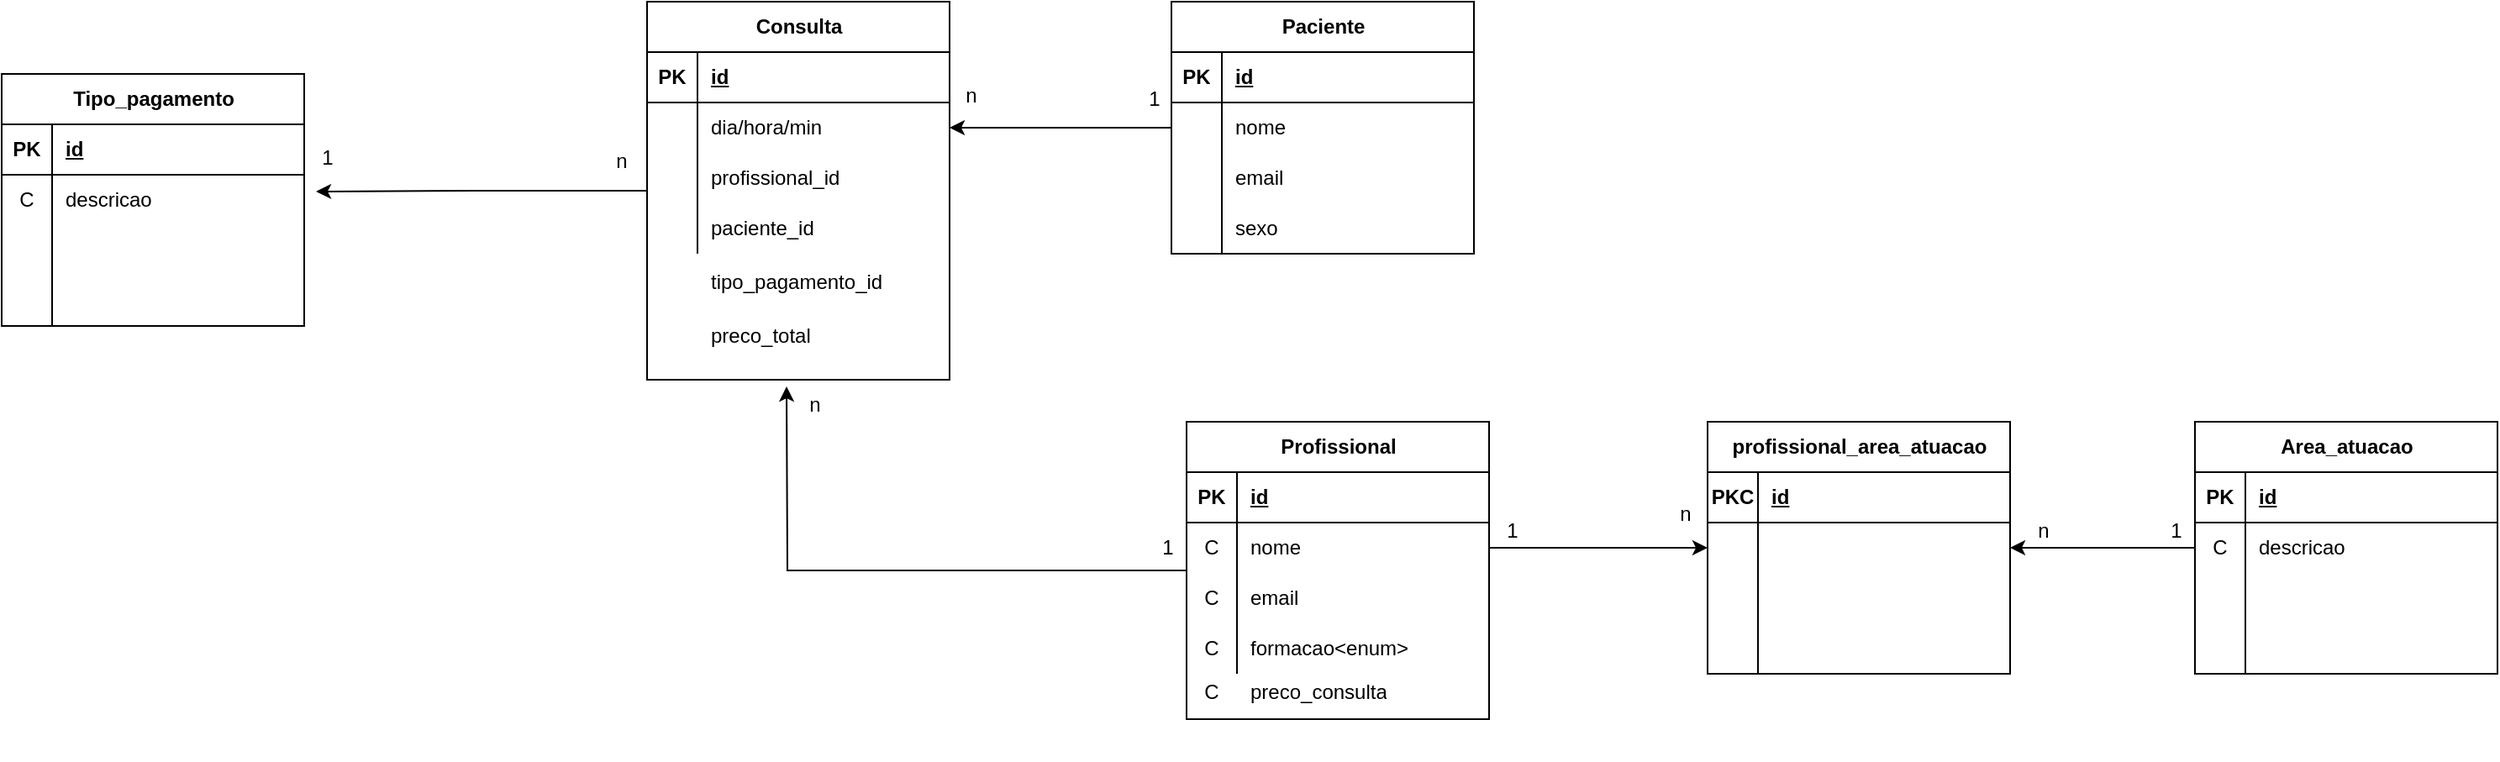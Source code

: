 <mxfile version="21.2.9" type="device">
  <diagram name="Página-1" id="drOaD4TL0xJZO4jmTxrG">
    <mxGraphModel dx="1334" dy="871" grid="0" gridSize="10" guides="1" tooltips="1" connect="1" arrows="1" fold="1" page="0" pageScale="1" pageWidth="827" pageHeight="1169" math="0" shadow="0">
      <root>
        <mxCell id="0" />
        <mxCell id="1" parent="0" />
        <mxCell id="U4KpXHUzWXQgzcAB9Ifz-137" style="edgeStyle=orthogonalEdgeStyle;rounded=0;orthogonalLoop=1;jettySize=auto;html=1;entryX=1;entryY=0.5;entryDx=0;entryDy=0;" parent="1" source="U4KpXHUzWXQgzcAB9Ifz-1" target="U4KpXHUzWXQgzcAB9Ifz-44" edge="1">
          <mxGeometry relative="1" as="geometry" />
        </mxCell>
        <mxCell id="U4KpXHUzWXQgzcAB9Ifz-1" value="Paciente" style="shape=table;startSize=30;container=1;collapsible=1;childLayout=tableLayout;fixedRows=1;rowLines=0;fontStyle=1;align=center;resizeLast=1;html=1;" parent="1" vertex="1">
          <mxGeometry x="461" y="90" width="180" height="150" as="geometry" />
        </mxCell>
        <mxCell id="U4KpXHUzWXQgzcAB9Ifz-2" value="" style="shape=tableRow;horizontal=0;startSize=0;swimlaneHead=0;swimlaneBody=0;fillColor=none;collapsible=0;dropTarget=0;points=[[0,0.5],[1,0.5]];portConstraint=eastwest;top=0;left=0;right=0;bottom=1;" parent="U4KpXHUzWXQgzcAB9Ifz-1" vertex="1">
          <mxGeometry y="30" width="180" height="30" as="geometry" />
        </mxCell>
        <mxCell id="U4KpXHUzWXQgzcAB9Ifz-3" value="PK" style="shape=partialRectangle;connectable=0;fillColor=none;top=0;left=0;bottom=0;right=0;fontStyle=1;overflow=hidden;whiteSpace=wrap;html=1;" parent="U4KpXHUzWXQgzcAB9Ifz-2" vertex="1">
          <mxGeometry width="30" height="30" as="geometry">
            <mxRectangle width="30" height="30" as="alternateBounds" />
          </mxGeometry>
        </mxCell>
        <mxCell id="U4KpXHUzWXQgzcAB9Ifz-4" value="id" style="shape=partialRectangle;connectable=0;fillColor=none;top=0;left=0;bottom=0;right=0;align=left;spacingLeft=6;fontStyle=5;overflow=hidden;whiteSpace=wrap;html=1;" parent="U4KpXHUzWXQgzcAB9Ifz-2" vertex="1">
          <mxGeometry x="30" width="150" height="30" as="geometry">
            <mxRectangle width="150" height="30" as="alternateBounds" />
          </mxGeometry>
        </mxCell>
        <mxCell id="U4KpXHUzWXQgzcAB9Ifz-5" value="" style="shape=tableRow;horizontal=0;startSize=0;swimlaneHead=0;swimlaneBody=0;fillColor=none;collapsible=0;dropTarget=0;points=[[0,0.5],[1,0.5]];portConstraint=eastwest;top=0;left=0;right=0;bottom=0;" parent="U4KpXHUzWXQgzcAB9Ifz-1" vertex="1">
          <mxGeometry y="60" width="180" height="30" as="geometry" />
        </mxCell>
        <mxCell id="U4KpXHUzWXQgzcAB9Ifz-6" value="" style="shape=partialRectangle;connectable=0;fillColor=none;top=0;left=0;bottom=0;right=0;editable=1;overflow=hidden;whiteSpace=wrap;html=1;" parent="U4KpXHUzWXQgzcAB9Ifz-5" vertex="1">
          <mxGeometry width="30" height="30" as="geometry">
            <mxRectangle width="30" height="30" as="alternateBounds" />
          </mxGeometry>
        </mxCell>
        <mxCell id="U4KpXHUzWXQgzcAB9Ifz-7" value="nome" style="shape=partialRectangle;connectable=0;fillColor=none;top=0;left=0;bottom=0;right=0;align=left;spacingLeft=6;overflow=hidden;whiteSpace=wrap;html=1;" parent="U4KpXHUzWXQgzcAB9Ifz-5" vertex="1">
          <mxGeometry x="30" width="150" height="30" as="geometry">
            <mxRectangle width="150" height="30" as="alternateBounds" />
          </mxGeometry>
        </mxCell>
        <mxCell id="U4KpXHUzWXQgzcAB9Ifz-8" value="" style="shape=tableRow;horizontal=0;startSize=0;swimlaneHead=0;swimlaneBody=0;fillColor=none;collapsible=0;dropTarget=0;points=[[0,0.5],[1,0.5]];portConstraint=eastwest;top=0;left=0;right=0;bottom=0;" parent="U4KpXHUzWXQgzcAB9Ifz-1" vertex="1">
          <mxGeometry y="90" width="180" height="30" as="geometry" />
        </mxCell>
        <mxCell id="U4KpXHUzWXQgzcAB9Ifz-9" value="" style="shape=partialRectangle;connectable=0;fillColor=none;top=0;left=0;bottom=0;right=0;editable=1;overflow=hidden;whiteSpace=wrap;html=1;" parent="U4KpXHUzWXQgzcAB9Ifz-8" vertex="1">
          <mxGeometry width="30" height="30" as="geometry">
            <mxRectangle width="30" height="30" as="alternateBounds" />
          </mxGeometry>
        </mxCell>
        <mxCell id="U4KpXHUzWXQgzcAB9Ifz-10" value="email" style="shape=partialRectangle;connectable=0;fillColor=none;top=0;left=0;bottom=0;right=0;align=left;spacingLeft=6;overflow=hidden;whiteSpace=wrap;html=1;" parent="U4KpXHUzWXQgzcAB9Ifz-8" vertex="1">
          <mxGeometry x="30" width="150" height="30" as="geometry">
            <mxRectangle width="150" height="30" as="alternateBounds" />
          </mxGeometry>
        </mxCell>
        <mxCell id="U4KpXHUzWXQgzcAB9Ifz-11" value="" style="shape=tableRow;horizontal=0;startSize=0;swimlaneHead=0;swimlaneBody=0;fillColor=none;collapsible=0;dropTarget=0;points=[[0,0.5],[1,0.5]];portConstraint=eastwest;top=0;left=0;right=0;bottom=0;" parent="U4KpXHUzWXQgzcAB9Ifz-1" vertex="1">
          <mxGeometry y="120" width="180" height="30" as="geometry" />
        </mxCell>
        <mxCell id="U4KpXHUzWXQgzcAB9Ifz-12" value="" style="shape=partialRectangle;connectable=0;fillColor=none;top=0;left=0;bottom=0;right=0;editable=1;overflow=hidden;whiteSpace=wrap;html=1;" parent="U4KpXHUzWXQgzcAB9Ifz-11" vertex="1">
          <mxGeometry width="30" height="30" as="geometry">
            <mxRectangle width="30" height="30" as="alternateBounds" />
          </mxGeometry>
        </mxCell>
        <mxCell id="U4KpXHUzWXQgzcAB9Ifz-13" value="sexo" style="shape=partialRectangle;connectable=0;fillColor=none;top=0;left=0;bottom=0;right=0;align=left;spacingLeft=6;overflow=hidden;whiteSpace=wrap;html=1;" parent="U4KpXHUzWXQgzcAB9Ifz-11" vertex="1">
          <mxGeometry x="30" width="150" height="30" as="geometry">
            <mxRectangle width="150" height="30" as="alternateBounds" />
          </mxGeometry>
        </mxCell>
        <mxCell id="U4KpXHUzWXQgzcAB9Ifz-131" style="edgeStyle=orthogonalEdgeStyle;rounded=0;orthogonalLoop=1;jettySize=auto;html=1;" parent="1" source="U4KpXHUzWXQgzcAB9Ifz-14" edge="1">
          <mxGeometry relative="1" as="geometry">
            <mxPoint x="232" y="319" as="targetPoint" />
          </mxGeometry>
        </mxCell>
        <mxCell id="U4KpXHUzWXQgzcAB9Ifz-14" value="Profissional" style="shape=table;startSize=30;container=1;collapsible=1;childLayout=tableLayout;fixedRows=1;rowLines=0;fontStyle=1;align=center;resizeLast=1;html=1;" parent="1" vertex="1">
          <mxGeometry x="470" y="340" width="180" height="177" as="geometry" />
        </mxCell>
        <mxCell id="U4KpXHUzWXQgzcAB9Ifz-15" value="" style="shape=tableRow;horizontal=0;startSize=0;swimlaneHead=0;swimlaneBody=0;fillColor=none;collapsible=0;dropTarget=0;points=[[0,0.5],[1,0.5]];portConstraint=eastwest;top=0;left=0;right=0;bottom=1;" parent="U4KpXHUzWXQgzcAB9Ifz-14" vertex="1">
          <mxGeometry y="30" width="180" height="30" as="geometry" />
        </mxCell>
        <mxCell id="U4KpXHUzWXQgzcAB9Ifz-16" value="PK" style="shape=partialRectangle;connectable=0;fillColor=none;top=0;left=0;bottom=0;right=0;fontStyle=1;overflow=hidden;whiteSpace=wrap;html=1;" parent="U4KpXHUzWXQgzcAB9Ifz-15" vertex="1">
          <mxGeometry width="30" height="30" as="geometry">
            <mxRectangle width="30" height="30" as="alternateBounds" />
          </mxGeometry>
        </mxCell>
        <mxCell id="U4KpXHUzWXQgzcAB9Ifz-17" value="id" style="shape=partialRectangle;connectable=0;fillColor=none;top=0;left=0;bottom=0;right=0;align=left;spacingLeft=6;fontStyle=5;overflow=hidden;whiteSpace=wrap;html=1;" parent="U4KpXHUzWXQgzcAB9Ifz-15" vertex="1">
          <mxGeometry x="30" width="150" height="30" as="geometry">
            <mxRectangle width="150" height="30" as="alternateBounds" />
          </mxGeometry>
        </mxCell>
        <mxCell id="U4KpXHUzWXQgzcAB9Ifz-18" value="" style="shape=tableRow;horizontal=0;startSize=0;swimlaneHead=0;swimlaneBody=0;fillColor=none;collapsible=0;dropTarget=0;points=[[0,0.5],[1,0.5]];portConstraint=eastwest;top=0;left=0;right=0;bottom=0;" parent="U4KpXHUzWXQgzcAB9Ifz-14" vertex="1">
          <mxGeometry y="60" width="180" height="30" as="geometry" />
        </mxCell>
        <mxCell id="U4KpXHUzWXQgzcAB9Ifz-19" value="C" style="shape=partialRectangle;connectable=0;fillColor=none;top=0;left=0;bottom=0;right=0;editable=1;overflow=hidden;whiteSpace=wrap;html=1;" parent="U4KpXHUzWXQgzcAB9Ifz-18" vertex="1">
          <mxGeometry width="30" height="30" as="geometry">
            <mxRectangle width="30" height="30" as="alternateBounds" />
          </mxGeometry>
        </mxCell>
        <mxCell id="U4KpXHUzWXQgzcAB9Ifz-20" value="nome" style="shape=partialRectangle;connectable=0;fillColor=none;top=0;left=0;bottom=0;right=0;align=left;spacingLeft=6;overflow=hidden;whiteSpace=wrap;html=1;" parent="U4KpXHUzWXQgzcAB9Ifz-18" vertex="1">
          <mxGeometry x="30" width="150" height="30" as="geometry">
            <mxRectangle width="150" height="30" as="alternateBounds" />
          </mxGeometry>
        </mxCell>
        <mxCell id="U4KpXHUzWXQgzcAB9Ifz-21" value="" style="shape=tableRow;horizontal=0;startSize=0;swimlaneHead=0;swimlaneBody=0;fillColor=none;collapsible=0;dropTarget=0;points=[[0,0.5],[1,0.5]];portConstraint=eastwest;top=0;left=0;right=0;bottom=0;" parent="U4KpXHUzWXQgzcAB9Ifz-14" vertex="1">
          <mxGeometry y="90" width="180" height="30" as="geometry" />
        </mxCell>
        <mxCell id="U4KpXHUzWXQgzcAB9Ifz-22" value="C" style="shape=partialRectangle;connectable=0;fillColor=none;top=0;left=0;bottom=0;right=0;editable=1;overflow=hidden;whiteSpace=wrap;html=1;" parent="U4KpXHUzWXQgzcAB9Ifz-21" vertex="1">
          <mxGeometry width="30" height="30" as="geometry">
            <mxRectangle width="30" height="30" as="alternateBounds" />
          </mxGeometry>
        </mxCell>
        <mxCell id="U4KpXHUzWXQgzcAB9Ifz-23" value="email" style="shape=partialRectangle;connectable=0;fillColor=none;top=0;left=0;bottom=0;right=0;align=left;spacingLeft=6;overflow=hidden;whiteSpace=wrap;html=1;" parent="U4KpXHUzWXQgzcAB9Ifz-21" vertex="1">
          <mxGeometry x="30" width="150" height="30" as="geometry">
            <mxRectangle width="150" height="30" as="alternateBounds" />
          </mxGeometry>
        </mxCell>
        <mxCell id="U4KpXHUzWXQgzcAB9Ifz-24" value="" style="shape=tableRow;horizontal=0;startSize=0;swimlaneHead=0;swimlaneBody=0;fillColor=none;collapsible=0;dropTarget=0;points=[[0,0.5],[1,0.5]];portConstraint=eastwest;top=0;left=0;right=0;bottom=0;" parent="U4KpXHUzWXQgzcAB9Ifz-14" vertex="1">
          <mxGeometry y="120" width="180" height="30" as="geometry" />
        </mxCell>
        <mxCell id="U4KpXHUzWXQgzcAB9Ifz-25" value="C" style="shape=partialRectangle;connectable=0;fillColor=none;top=0;left=0;bottom=0;right=0;editable=1;overflow=hidden;whiteSpace=wrap;html=1;" parent="U4KpXHUzWXQgzcAB9Ifz-24" vertex="1">
          <mxGeometry width="30" height="30" as="geometry">
            <mxRectangle width="30" height="30" as="alternateBounds" />
          </mxGeometry>
        </mxCell>
        <mxCell id="U4KpXHUzWXQgzcAB9Ifz-26" value="formacao&amp;lt;enum&amp;gt;" style="shape=partialRectangle;connectable=0;fillColor=none;top=0;left=0;bottom=0;right=0;align=left;spacingLeft=6;overflow=hidden;whiteSpace=wrap;html=1;" parent="U4KpXHUzWXQgzcAB9Ifz-24" vertex="1">
          <mxGeometry x="30" width="150" height="30" as="geometry">
            <mxRectangle width="150" height="30" as="alternateBounds" />
          </mxGeometry>
        </mxCell>
        <mxCell id="U4KpXHUzWXQgzcAB9Ifz-69" style="edgeStyle=orthogonalEdgeStyle;rounded=0;orthogonalLoop=1;jettySize=auto;html=1;entryX=1;entryY=0.5;entryDx=0;entryDy=0;" parent="1" source="U4KpXHUzWXQgzcAB9Ifz-27" target="U4KpXHUzWXQgzcAB9Ifz-59" edge="1">
          <mxGeometry relative="1" as="geometry" />
        </mxCell>
        <mxCell id="U4KpXHUzWXQgzcAB9Ifz-27" value="Area_atuacao" style="shape=table;startSize=30;container=1;collapsible=1;childLayout=tableLayout;fixedRows=1;rowLines=0;fontStyle=1;align=center;resizeLast=1;html=1;" parent="1" vertex="1">
          <mxGeometry x="1070" y="340" width="180" height="150" as="geometry" />
        </mxCell>
        <mxCell id="U4KpXHUzWXQgzcAB9Ifz-28" value="" style="shape=tableRow;horizontal=0;startSize=0;swimlaneHead=0;swimlaneBody=0;fillColor=none;collapsible=0;dropTarget=0;points=[[0,0.5],[1,0.5]];portConstraint=eastwest;top=0;left=0;right=0;bottom=1;" parent="U4KpXHUzWXQgzcAB9Ifz-27" vertex="1">
          <mxGeometry y="30" width="180" height="30" as="geometry" />
        </mxCell>
        <mxCell id="U4KpXHUzWXQgzcAB9Ifz-29" value="PK" style="shape=partialRectangle;connectable=0;fillColor=none;top=0;left=0;bottom=0;right=0;fontStyle=1;overflow=hidden;whiteSpace=wrap;html=1;" parent="U4KpXHUzWXQgzcAB9Ifz-28" vertex="1">
          <mxGeometry width="30" height="30" as="geometry">
            <mxRectangle width="30" height="30" as="alternateBounds" />
          </mxGeometry>
        </mxCell>
        <mxCell id="U4KpXHUzWXQgzcAB9Ifz-30" value="id" style="shape=partialRectangle;connectable=0;fillColor=none;top=0;left=0;bottom=0;right=0;align=left;spacingLeft=6;fontStyle=5;overflow=hidden;whiteSpace=wrap;html=1;" parent="U4KpXHUzWXQgzcAB9Ifz-28" vertex="1">
          <mxGeometry x="30" width="150" height="30" as="geometry">
            <mxRectangle width="150" height="30" as="alternateBounds" />
          </mxGeometry>
        </mxCell>
        <mxCell id="U4KpXHUzWXQgzcAB9Ifz-31" value="" style="shape=tableRow;horizontal=0;startSize=0;swimlaneHead=0;swimlaneBody=0;fillColor=none;collapsible=0;dropTarget=0;points=[[0,0.5],[1,0.5]];portConstraint=eastwest;top=0;left=0;right=0;bottom=0;" parent="U4KpXHUzWXQgzcAB9Ifz-27" vertex="1">
          <mxGeometry y="60" width="180" height="30" as="geometry" />
        </mxCell>
        <mxCell id="U4KpXHUzWXQgzcAB9Ifz-32" value="C" style="shape=partialRectangle;connectable=0;fillColor=none;top=0;left=0;bottom=0;right=0;editable=1;overflow=hidden;whiteSpace=wrap;html=1;" parent="U4KpXHUzWXQgzcAB9Ifz-31" vertex="1">
          <mxGeometry width="30" height="30" as="geometry">
            <mxRectangle width="30" height="30" as="alternateBounds" />
          </mxGeometry>
        </mxCell>
        <mxCell id="U4KpXHUzWXQgzcAB9Ifz-33" value="descricao" style="shape=partialRectangle;connectable=0;fillColor=none;top=0;left=0;bottom=0;right=0;align=left;spacingLeft=6;overflow=hidden;whiteSpace=wrap;html=1;" parent="U4KpXHUzWXQgzcAB9Ifz-31" vertex="1">
          <mxGeometry x="30" width="150" height="30" as="geometry">
            <mxRectangle width="150" height="30" as="alternateBounds" />
          </mxGeometry>
        </mxCell>
        <mxCell id="U4KpXHUzWXQgzcAB9Ifz-34" value="" style="shape=tableRow;horizontal=0;startSize=0;swimlaneHead=0;swimlaneBody=0;fillColor=none;collapsible=0;dropTarget=0;points=[[0,0.5],[1,0.5]];portConstraint=eastwest;top=0;left=0;right=0;bottom=0;" parent="U4KpXHUzWXQgzcAB9Ifz-27" vertex="1">
          <mxGeometry y="90" width="180" height="30" as="geometry" />
        </mxCell>
        <mxCell id="U4KpXHUzWXQgzcAB9Ifz-35" value="" style="shape=partialRectangle;connectable=0;fillColor=none;top=0;left=0;bottom=0;right=0;editable=1;overflow=hidden;whiteSpace=wrap;html=1;" parent="U4KpXHUzWXQgzcAB9Ifz-34" vertex="1">
          <mxGeometry width="30" height="30" as="geometry">
            <mxRectangle width="30" height="30" as="alternateBounds" />
          </mxGeometry>
        </mxCell>
        <mxCell id="U4KpXHUzWXQgzcAB9Ifz-36" value="" style="shape=partialRectangle;connectable=0;fillColor=none;top=0;left=0;bottom=0;right=0;align=left;spacingLeft=6;overflow=hidden;whiteSpace=wrap;html=1;" parent="U4KpXHUzWXQgzcAB9Ifz-34" vertex="1">
          <mxGeometry x="30" width="150" height="30" as="geometry">
            <mxRectangle width="150" height="30" as="alternateBounds" />
          </mxGeometry>
        </mxCell>
        <mxCell id="U4KpXHUzWXQgzcAB9Ifz-37" value="" style="shape=tableRow;horizontal=0;startSize=0;swimlaneHead=0;swimlaneBody=0;fillColor=none;collapsible=0;dropTarget=0;points=[[0,0.5],[1,0.5]];portConstraint=eastwest;top=0;left=0;right=0;bottom=0;" parent="U4KpXHUzWXQgzcAB9Ifz-27" vertex="1">
          <mxGeometry y="120" width="180" height="30" as="geometry" />
        </mxCell>
        <mxCell id="U4KpXHUzWXQgzcAB9Ifz-38" value="" style="shape=partialRectangle;connectable=0;fillColor=none;top=0;left=0;bottom=0;right=0;editable=1;overflow=hidden;whiteSpace=wrap;html=1;" parent="U4KpXHUzWXQgzcAB9Ifz-37" vertex="1">
          <mxGeometry width="30" height="30" as="geometry">
            <mxRectangle width="30" height="30" as="alternateBounds" />
          </mxGeometry>
        </mxCell>
        <mxCell id="U4KpXHUzWXQgzcAB9Ifz-39" value="" style="shape=partialRectangle;connectable=0;fillColor=none;top=0;left=0;bottom=0;right=0;align=left;spacingLeft=6;overflow=hidden;whiteSpace=wrap;html=1;" parent="U4KpXHUzWXQgzcAB9Ifz-37" vertex="1">
          <mxGeometry x="30" width="150" height="30" as="geometry">
            <mxRectangle width="150" height="30" as="alternateBounds" />
          </mxGeometry>
        </mxCell>
        <mxCell id="U4KpXHUzWXQgzcAB9Ifz-121" style="edgeStyle=orthogonalEdgeStyle;rounded=0;orthogonalLoop=1;jettySize=auto;html=1;entryX=1.039;entryY=0.333;entryDx=0;entryDy=0;entryPerimeter=0;" parent="1" source="U4KpXHUzWXQgzcAB9Ifz-40" target="U4KpXHUzWXQgzcAB9Ifz-112" edge="1">
          <mxGeometry relative="1" as="geometry" />
        </mxCell>
        <mxCell id="U4KpXHUzWXQgzcAB9Ifz-40" value="Consulta" style="shape=table;startSize=30;container=1;collapsible=1;childLayout=tableLayout;fixedRows=1;rowLines=0;fontStyle=1;align=center;resizeLast=1;html=1;" parent="1" vertex="1">
          <mxGeometry x="149" y="90" width="180" height="225" as="geometry" />
        </mxCell>
        <mxCell id="U4KpXHUzWXQgzcAB9Ifz-41" value="" style="shape=tableRow;horizontal=0;startSize=0;swimlaneHead=0;swimlaneBody=0;fillColor=none;collapsible=0;dropTarget=0;points=[[0,0.5],[1,0.5]];portConstraint=eastwest;top=0;left=0;right=0;bottom=1;" parent="U4KpXHUzWXQgzcAB9Ifz-40" vertex="1">
          <mxGeometry y="30" width="180" height="30" as="geometry" />
        </mxCell>
        <mxCell id="U4KpXHUzWXQgzcAB9Ifz-42" value="PK" style="shape=partialRectangle;connectable=0;fillColor=none;top=0;left=0;bottom=0;right=0;fontStyle=1;overflow=hidden;whiteSpace=wrap;html=1;" parent="U4KpXHUzWXQgzcAB9Ifz-41" vertex="1">
          <mxGeometry width="30" height="30" as="geometry">
            <mxRectangle width="30" height="30" as="alternateBounds" />
          </mxGeometry>
        </mxCell>
        <mxCell id="U4KpXHUzWXQgzcAB9Ifz-43" value="id" style="shape=partialRectangle;connectable=0;fillColor=none;top=0;left=0;bottom=0;right=0;align=left;spacingLeft=6;fontStyle=5;overflow=hidden;whiteSpace=wrap;html=1;" parent="U4KpXHUzWXQgzcAB9Ifz-41" vertex="1">
          <mxGeometry x="30" width="150" height="30" as="geometry">
            <mxRectangle width="150" height="30" as="alternateBounds" />
          </mxGeometry>
        </mxCell>
        <mxCell id="U4KpXHUzWXQgzcAB9Ifz-44" value="" style="shape=tableRow;horizontal=0;startSize=0;swimlaneHead=0;swimlaneBody=0;fillColor=none;collapsible=0;dropTarget=0;points=[[0,0.5],[1,0.5]];portConstraint=eastwest;top=0;left=0;right=0;bottom=0;" parent="U4KpXHUzWXQgzcAB9Ifz-40" vertex="1">
          <mxGeometry y="60" width="180" height="30" as="geometry" />
        </mxCell>
        <mxCell id="U4KpXHUzWXQgzcAB9Ifz-45" value="" style="shape=partialRectangle;connectable=0;fillColor=none;top=0;left=0;bottom=0;right=0;editable=1;overflow=hidden;whiteSpace=wrap;html=1;" parent="U4KpXHUzWXQgzcAB9Ifz-44" vertex="1">
          <mxGeometry width="30" height="30" as="geometry">
            <mxRectangle width="30" height="30" as="alternateBounds" />
          </mxGeometry>
        </mxCell>
        <mxCell id="U4KpXHUzWXQgzcAB9Ifz-46" value="dia/hora/min" style="shape=partialRectangle;connectable=0;fillColor=none;top=0;left=0;bottom=0;right=0;align=left;spacingLeft=6;overflow=hidden;whiteSpace=wrap;html=1;" parent="U4KpXHUzWXQgzcAB9Ifz-44" vertex="1">
          <mxGeometry x="30" width="150" height="30" as="geometry">
            <mxRectangle width="150" height="30" as="alternateBounds" />
          </mxGeometry>
        </mxCell>
        <mxCell id="U4KpXHUzWXQgzcAB9Ifz-47" value="" style="shape=tableRow;horizontal=0;startSize=0;swimlaneHead=0;swimlaneBody=0;fillColor=none;collapsible=0;dropTarget=0;points=[[0,0.5],[1,0.5]];portConstraint=eastwest;top=0;left=0;right=0;bottom=0;" parent="U4KpXHUzWXQgzcAB9Ifz-40" vertex="1">
          <mxGeometry y="90" width="180" height="30" as="geometry" />
        </mxCell>
        <mxCell id="U4KpXHUzWXQgzcAB9Ifz-48" value="" style="shape=partialRectangle;connectable=0;fillColor=none;top=0;left=0;bottom=0;right=0;editable=1;overflow=hidden;whiteSpace=wrap;html=1;" parent="U4KpXHUzWXQgzcAB9Ifz-47" vertex="1">
          <mxGeometry width="30" height="30" as="geometry">
            <mxRectangle width="30" height="30" as="alternateBounds" />
          </mxGeometry>
        </mxCell>
        <mxCell id="U4KpXHUzWXQgzcAB9Ifz-49" value="profissional_id" style="shape=partialRectangle;connectable=0;fillColor=none;top=0;left=0;bottom=0;right=0;align=left;spacingLeft=6;overflow=hidden;whiteSpace=wrap;html=1;" parent="U4KpXHUzWXQgzcAB9Ifz-47" vertex="1">
          <mxGeometry x="30" width="150" height="30" as="geometry">
            <mxRectangle width="150" height="30" as="alternateBounds" />
          </mxGeometry>
        </mxCell>
        <mxCell id="U4KpXHUzWXQgzcAB9Ifz-50" value="" style="shape=tableRow;horizontal=0;startSize=0;swimlaneHead=0;swimlaneBody=0;fillColor=none;collapsible=0;dropTarget=0;points=[[0,0.5],[1,0.5]];portConstraint=eastwest;top=0;left=0;right=0;bottom=0;" parent="U4KpXHUzWXQgzcAB9Ifz-40" vertex="1">
          <mxGeometry y="120" width="180" height="30" as="geometry" />
        </mxCell>
        <mxCell id="U4KpXHUzWXQgzcAB9Ifz-51" value="" style="shape=partialRectangle;connectable=0;fillColor=none;top=0;left=0;bottom=0;right=0;editable=1;overflow=hidden;whiteSpace=wrap;html=1;" parent="U4KpXHUzWXQgzcAB9Ifz-50" vertex="1">
          <mxGeometry width="30" height="30" as="geometry">
            <mxRectangle width="30" height="30" as="alternateBounds" />
          </mxGeometry>
        </mxCell>
        <mxCell id="U4KpXHUzWXQgzcAB9Ifz-52" value="paciente_id" style="shape=partialRectangle;connectable=0;fillColor=none;top=0;left=0;bottom=0;right=0;align=left;spacingLeft=6;overflow=hidden;whiteSpace=wrap;html=1;" parent="U4KpXHUzWXQgzcAB9Ifz-50" vertex="1">
          <mxGeometry x="30" width="150" height="30" as="geometry">
            <mxRectangle width="150" height="30" as="alternateBounds" />
          </mxGeometry>
        </mxCell>
        <mxCell id="U4KpXHUzWXQgzcAB9Ifz-55" value="profissional_area_atuacao" style="shape=table;startSize=30;container=1;collapsible=1;childLayout=tableLayout;fixedRows=1;rowLines=0;fontStyle=1;align=center;resizeLast=1;html=1;" parent="1" vertex="1">
          <mxGeometry x="780" y="340" width="180" height="150" as="geometry" />
        </mxCell>
        <mxCell id="U4KpXHUzWXQgzcAB9Ifz-56" value="" style="shape=tableRow;horizontal=0;startSize=0;swimlaneHead=0;swimlaneBody=0;fillColor=none;collapsible=0;dropTarget=0;points=[[0,0.5],[1,0.5]];portConstraint=eastwest;top=0;left=0;right=0;bottom=1;" parent="U4KpXHUzWXQgzcAB9Ifz-55" vertex="1">
          <mxGeometry y="30" width="180" height="30" as="geometry" />
        </mxCell>
        <mxCell id="U4KpXHUzWXQgzcAB9Ifz-57" value="PKC" style="shape=partialRectangle;connectable=0;fillColor=none;top=0;left=0;bottom=0;right=0;fontStyle=1;overflow=hidden;whiteSpace=wrap;html=1;" parent="U4KpXHUzWXQgzcAB9Ifz-56" vertex="1">
          <mxGeometry width="30" height="30" as="geometry">
            <mxRectangle width="30" height="30" as="alternateBounds" />
          </mxGeometry>
        </mxCell>
        <mxCell id="U4KpXHUzWXQgzcAB9Ifz-58" value="id" style="shape=partialRectangle;connectable=0;fillColor=none;top=0;left=0;bottom=0;right=0;align=left;spacingLeft=6;fontStyle=5;overflow=hidden;whiteSpace=wrap;html=1;" parent="U4KpXHUzWXQgzcAB9Ifz-56" vertex="1">
          <mxGeometry x="30" width="150" height="30" as="geometry">
            <mxRectangle width="150" height="30" as="alternateBounds" />
          </mxGeometry>
        </mxCell>
        <mxCell id="U4KpXHUzWXQgzcAB9Ifz-59" value="" style="shape=tableRow;horizontal=0;startSize=0;swimlaneHead=0;swimlaneBody=0;fillColor=none;collapsible=0;dropTarget=0;points=[[0,0.5],[1,0.5]];portConstraint=eastwest;top=0;left=0;right=0;bottom=0;" parent="U4KpXHUzWXQgzcAB9Ifz-55" vertex="1">
          <mxGeometry y="60" width="180" height="30" as="geometry" />
        </mxCell>
        <mxCell id="U4KpXHUzWXQgzcAB9Ifz-60" value="" style="shape=partialRectangle;connectable=0;fillColor=none;top=0;left=0;bottom=0;right=0;editable=1;overflow=hidden;whiteSpace=wrap;html=1;" parent="U4KpXHUzWXQgzcAB9Ifz-59" vertex="1">
          <mxGeometry width="30" height="30" as="geometry">
            <mxRectangle width="30" height="30" as="alternateBounds" />
          </mxGeometry>
        </mxCell>
        <mxCell id="U4KpXHUzWXQgzcAB9Ifz-61" value="" style="shape=partialRectangle;connectable=0;fillColor=none;top=0;left=0;bottom=0;right=0;align=left;spacingLeft=6;overflow=hidden;whiteSpace=wrap;html=1;" parent="U4KpXHUzWXQgzcAB9Ifz-59" vertex="1">
          <mxGeometry x="30" width="150" height="30" as="geometry">
            <mxRectangle width="150" height="30" as="alternateBounds" />
          </mxGeometry>
        </mxCell>
        <mxCell id="U4KpXHUzWXQgzcAB9Ifz-62" value="" style="shape=tableRow;horizontal=0;startSize=0;swimlaneHead=0;swimlaneBody=0;fillColor=none;collapsible=0;dropTarget=0;points=[[0,0.5],[1,0.5]];portConstraint=eastwest;top=0;left=0;right=0;bottom=0;" parent="U4KpXHUzWXQgzcAB9Ifz-55" vertex="1">
          <mxGeometry y="90" width="180" height="30" as="geometry" />
        </mxCell>
        <mxCell id="U4KpXHUzWXQgzcAB9Ifz-63" value="" style="shape=partialRectangle;connectable=0;fillColor=none;top=0;left=0;bottom=0;right=0;editable=1;overflow=hidden;whiteSpace=wrap;html=1;" parent="U4KpXHUzWXQgzcAB9Ifz-62" vertex="1">
          <mxGeometry width="30" height="30" as="geometry">
            <mxRectangle width="30" height="30" as="alternateBounds" />
          </mxGeometry>
        </mxCell>
        <mxCell id="U4KpXHUzWXQgzcAB9Ifz-64" value="" style="shape=partialRectangle;connectable=0;fillColor=none;top=0;left=0;bottom=0;right=0;align=left;spacingLeft=6;overflow=hidden;whiteSpace=wrap;html=1;" parent="U4KpXHUzWXQgzcAB9Ifz-62" vertex="1">
          <mxGeometry x="30" width="150" height="30" as="geometry">
            <mxRectangle width="150" height="30" as="alternateBounds" />
          </mxGeometry>
        </mxCell>
        <mxCell id="U4KpXHUzWXQgzcAB9Ifz-65" value="" style="shape=tableRow;horizontal=0;startSize=0;swimlaneHead=0;swimlaneBody=0;fillColor=none;collapsible=0;dropTarget=0;points=[[0,0.5],[1,0.5]];portConstraint=eastwest;top=0;left=0;right=0;bottom=0;" parent="U4KpXHUzWXQgzcAB9Ifz-55" vertex="1">
          <mxGeometry y="120" width="180" height="30" as="geometry" />
        </mxCell>
        <mxCell id="U4KpXHUzWXQgzcAB9Ifz-66" value="" style="shape=partialRectangle;connectable=0;fillColor=none;top=0;left=0;bottom=0;right=0;editable=1;overflow=hidden;whiteSpace=wrap;html=1;" parent="U4KpXHUzWXQgzcAB9Ifz-65" vertex="1">
          <mxGeometry width="30" height="30" as="geometry">
            <mxRectangle width="30" height="30" as="alternateBounds" />
          </mxGeometry>
        </mxCell>
        <mxCell id="U4KpXHUzWXQgzcAB9Ifz-67" value="" style="shape=partialRectangle;connectable=0;fillColor=none;top=0;left=0;bottom=0;right=0;align=left;spacingLeft=6;overflow=hidden;whiteSpace=wrap;html=1;" parent="U4KpXHUzWXQgzcAB9Ifz-65" vertex="1">
          <mxGeometry x="30" width="150" height="30" as="geometry">
            <mxRectangle width="150" height="30" as="alternateBounds" />
          </mxGeometry>
        </mxCell>
        <mxCell id="U4KpXHUzWXQgzcAB9Ifz-70" value="1" style="text;html=1;strokeColor=none;fillColor=none;align=center;verticalAlign=middle;whiteSpace=wrap;rounded=0;" parent="1" vertex="1">
          <mxGeometry x="634" y="390" width="60" height="30" as="geometry" />
        </mxCell>
        <mxCell id="U4KpXHUzWXQgzcAB9Ifz-71" value="1" style="text;html=1;strokeColor=none;fillColor=none;align=center;verticalAlign=middle;whiteSpace=wrap;rounded=0;" parent="1" vertex="1">
          <mxGeometry x="1029" y="390" width="60" height="30" as="geometry" />
        </mxCell>
        <mxCell id="U4KpXHUzWXQgzcAB9Ifz-72" value="n" style="text;html=1;strokeColor=none;fillColor=none;align=center;verticalAlign=middle;whiteSpace=wrap;rounded=0;" parent="1" vertex="1">
          <mxGeometry x="950" y="390" width="60" height="30" as="geometry" />
        </mxCell>
        <mxCell id="U4KpXHUzWXQgzcAB9Ifz-73" value="n" style="text;html=1;strokeColor=none;fillColor=none;align=center;verticalAlign=middle;whiteSpace=wrap;rounded=0;" parent="1" vertex="1">
          <mxGeometry x="737" y="380" width="60" height="30" as="geometry" />
        </mxCell>
        <mxCell id="U4KpXHUzWXQgzcAB9Ifz-99" value="n" style="text;html=1;strokeColor=none;fillColor=none;align=center;verticalAlign=middle;whiteSpace=wrap;rounded=0;" parent="1" vertex="1">
          <mxGeometry x="312" y="131" width="60" height="30" as="geometry" />
        </mxCell>
        <mxCell id="U4KpXHUzWXQgzcAB9Ifz-104" value="" style="shape=partialRectangle;connectable=0;fillColor=none;top=0;left=0;bottom=0;right=0;editable=1;overflow=hidden;whiteSpace=wrap;html=1;" parent="1" vertex="1">
          <mxGeometry x="149" y="242" width="30" height="30" as="geometry">
            <mxRectangle width="30" height="30" as="alternateBounds" />
          </mxGeometry>
        </mxCell>
        <mxCell id="U4KpXHUzWXQgzcAB9Ifz-105" value="tipo_pagamento_id" style="shape=partialRectangle;connectable=0;fillColor=none;top=0;left=0;bottom=0;right=0;align=left;spacingLeft=6;overflow=hidden;whiteSpace=wrap;html=1;" parent="1" vertex="1">
          <mxGeometry x="179" y="242" width="150" height="30" as="geometry">
            <mxRectangle width="150" height="30" as="alternateBounds" />
          </mxGeometry>
        </mxCell>
        <mxCell id="U4KpXHUzWXQgzcAB9Ifz-106" value="" style="shape=partialRectangle;connectable=0;fillColor=none;top=0;left=0;bottom=0;right=0;editable=1;overflow=hidden;whiteSpace=wrap;html=1;" parent="1" vertex="1">
          <mxGeometry x="149" y="274" width="30" height="30" as="geometry">
            <mxRectangle width="30" height="30" as="alternateBounds" />
          </mxGeometry>
        </mxCell>
        <mxCell id="U4KpXHUzWXQgzcAB9Ifz-107" value="preco_total" style="shape=partialRectangle;connectable=0;fillColor=none;top=0;left=0;bottom=0;right=0;align=left;spacingLeft=6;overflow=hidden;whiteSpace=wrap;html=1;" parent="1" vertex="1">
          <mxGeometry x="179" y="274" width="150" height="30" as="geometry">
            <mxRectangle width="150" height="30" as="alternateBounds" />
          </mxGeometry>
        </mxCell>
        <mxCell id="U4KpXHUzWXQgzcAB9Ifz-108" value="Tipo_pagamento" style="shape=table;startSize=30;container=1;collapsible=1;childLayout=tableLayout;fixedRows=1;rowLines=0;fontStyle=1;align=center;resizeLast=1;html=1;" parent="1" vertex="1">
          <mxGeometry x="-235" y="133" width="180" height="150" as="geometry" />
        </mxCell>
        <mxCell id="U4KpXHUzWXQgzcAB9Ifz-109" value="" style="shape=tableRow;horizontal=0;startSize=0;swimlaneHead=0;swimlaneBody=0;fillColor=none;collapsible=0;dropTarget=0;points=[[0,0.5],[1,0.5]];portConstraint=eastwest;top=0;left=0;right=0;bottom=1;" parent="U4KpXHUzWXQgzcAB9Ifz-108" vertex="1">
          <mxGeometry y="30" width="180" height="30" as="geometry" />
        </mxCell>
        <mxCell id="U4KpXHUzWXQgzcAB9Ifz-110" value="PK" style="shape=partialRectangle;connectable=0;fillColor=none;top=0;left=0;bottom=0;right=0;fontStyle=1;overflow=hidden;whiteSpace=wrap;html=1;" parent="U4KpXHUzWXQgzcAB9Ifz-109" vertex="1">
          <mxGeometry width="30" height="30" as="geometry">
            <mxRectangle width="30" height="30" as="alternateBounds" />
          </mxGeometry>
        </mxCell>
        <mxCell id="U4KpXHUzWXQgzcAB9Ifz-111" value="id" style="shape=partialRectangle;connectable=0;fillColor=none;top=0;left=0;bottom=0;right=0;align=left;spacingLeft=6;fontStyle=5;overflow=hidden;whiteSpace=wrap;html=1;" parent="U4KpXHUzWXQgzcAB9Ifz-109" vertex="1">
          <mxGeometry x="30" width="150" height="30" as="geometry">
            <mxRectangle width="150" height="30" as="alternateBounds" />
          </mxGeometry>
        </mxCell>
        <mxCell id="U4KpXHUzWXQgzcAB9Ifz-112" value="" style="shape=tableRow;horizontal=0;startSize=0;swimlaneHead=0;swimlaneBody=0;fillColor=none;collapsible=0;dropTarget=0;points=[[0,0.5],[1,0.5]];portConstraint=eastwest;top=0;left=0;right=0;bottom=0;" parent="U4KpXHUzWXQgzcAB9Ifz-108" vertex="1">
          <mxGeometry y="60" width="180" height="30" as="geometry" />
        </mxCell>
        <mxCell id="U4KpXHUzWXQgzcAB9Ifz-113" value="C" style="shape=partialRectangle;connectable=0;fillColor=none;top=0;left=0;bottom=0;right=0;editable=1;overflow=hidden;whiteSpace=wrap;html=1;" parent="U4KpXHUzWXQgzcAB9Ifz-112" vertex="1">
          <mxGeometry width="30" height="30" as="geometry">
            <mxRectangle width="30" height="30" as="alternateBounds" />
          </mxGeometry>
        </mxCell>
        <mxCell id="U4KpXHUzWXQgzcAB9Ifz-114" value="descricao" style="shape=partialRectangle;connectable=0;fillColor=none;top=0;left=0;bottom=0;right=0;align=left;spacingLeft=6;overflow=hidden;whiteSpace=wrap;html=1;" parent="U4KpXHUzWXQgzcAB9Ifz-112" vertex="1">
          <mxGeometry x="30" width="150" height="30" as="geometry">
            <mxRectangle width="150" height="30" as="alternateBounds" />
          </mxGeometry>
        </mxCell>
        <mxCell id="U4KpXHUzWXQgzcAB9Ifz-115" value="" style="shape=tableRow;horizontal=0;startSize=0;swimlaneHead=0;swimlaneBody=0;fillColor=none;collapsible=0;dropTarget=0;points=[[0,0.5],[1,0.5]];portConstraint=eastwest;top=0;left=0;right=0;bottom=0;" parent="U4KpXHUzWXQgzcAB9Ifz-108" vertex="1">
          <mxGeometry y="90" width="180" height="30" as="geometry" />
        </mxCell>
        <mxCell id="U4KpXHUzWXQgzcAB9Ifz-116" value="" style="shape=partialRectangle;connectable=0;fillColor=none;top=0;left=0;bottom=0;right=0;editable=1;overflow=hidden;whiteSpace=wrap;html=1;" parent="U4KpXHUzWXQgzcAB9Ifz-115" vertex="1">
          <mxGeometry width="30" height="30" as="geometry">
            <mxRectangle width="30" height="30" as="alternateBounds" />
          </mxGeometry>
        </mxCell>
        <mxCell id="U4KpXHUzWXQgzcAB9Ifz-117" value="" style="shape=partialRectangle;connectable=0;fillColor=none;top=0;left=0;bottom=0;right=0;align=left;spacingLeft=6;overflow=hidden;whiteSpace=wrap;html=1;" parent="U4KpXHUzWXQgzcAB9Ifz-115" vertex="1">
          <mxGeometry x="30" width="150" height="30" as="geometry">
            <mxRectangle width="150" height="30" as="alternateBounds" />
          </mxGeometry>
        </mxCell>
        <mxCell id="U4KpXHUzWXQgzcAB9Ifz-118" value="" style="shape=tableRow;horizontal=0;startSize=0;swimlaneHead=0;swimlaneBody=0;fillColor=none;collapsible=0;dropTarget=0;points=[[0,0.5],[1,0.5]];portConstraint=eastwest;top=0;left=0;right=0;bottom=0;" parent="U4KpXHUzWXQgzcAB9Ifz-108" vertex="1">
          <mxGeometry y="120" width="180" height="30" as="geometry" />
        </mxCell>
        <mxCell id="U4KpXHUzWXQgzcAB9Ifz-119" value="" style="shape=partialRectangle;connectable=0;fillColor=none;top=0;left=0;bottom=0;right=0;editable=1;overflow=hidden;whiteSpace=wrap;html=1;" parent="U4KpXHUzWXQgzcAB9Ifz-118" vertex="1">
          <mxGeometry width="30" height="30" as="geometry">
            <mxRectangle width="30" height="30" as="alternateBounds" />
          </mxGeometry>
        </mxCell>
        <mxCell id="U4KpXHUzWXQgzcAB9Ifz-120" value="" style="shape=partialRectangle;connectable=0;fillColor=none;top=0;left=0;bottom=0;right=0;align=left;spacingLeft=6;overflow=hidden;whiteSpace=wrap;html=1;" parent="U4KpXHUzWXQgzcAB9Ifz-118" vertex="1">
          <mxGeometry x="30" width="150" height="30" as="geometry">
            <mxRectangle width="150" height="30" as="alternateBounds" />
          </mxGeometry>
        </mxCell>
        <mxCell id="U4KpXHUzWXQgzcAB9Ifz-122" value="1" style="text;html=1;strokeColor=none;fillColor=none;align=center;verticalAlign=middle;whiteSpace=wrap;rounded=0;" parent="1" vertex="1">
          <mxGeometry x="-71" y="168" width="60" height="30" as="geometry" />
        </mxCell>
        <mxCell id="U4KpXHUzWXQgzcAB9Ifz-123" value="n" style="text;html=1;strokeColor=none;fillColor=none;align=center;verticalAlign=middle;whiteSpace=wrap;rounded=0;" parent="1" vertex="1">
          <mxGeometry x="104" y="170" width="60" height="30" as="geometry" />
        </mxCell>
        <mxCell id="U4KpXHUzWXQgzcAB9Ifz-124" value="C" style="shape=partialRectangle;connectable=0;fillColor=none;top=0;left=0;bottom=0;right=0;editable=1;overflow=hidden;whiteSpace=wrap;html=1;" parent="1" vertex="1">
          <mxGeometry x="470" y="486" width="30" height="30" as="geometry">
            <mxRectangle width="30" height="30" as="alternateBounds" />
          </mxGeometry>
        </mxCell>
        <mxCell id="U4KpXHUzWXQgzcAB9Ifz-125" value="preco_consulta" style="shape=partialRectangle;connectable=0;fillColor=none;top=0;left=0;bottom=0;right=0;align=left;spacingLeft=6;overflow=hidden;whiteSpace=wrap;html=1;" parent="1" vertex="1">
          <mxGeometry x="500" y="486" width="150" height="30" as="geometry">
            <mxRectangle width="150" height="30" as="alternateBounds" />
          </mxGeometry>
        </mxCell>
        <mxCell id="U4KpXHUzWXQgzcAB9Ifz-126" value="" style="shape=partialRectangle;connectable=0;fillColor=none;top=0;left=0;bottom=0;right=0;editable=1;overflow=hidden;whiteSpace=wrap;html=1;" parent="1" vertex="1">
          <mxGeometry x="470" y="511" width="30" height="30" as="geometry">
            <mxRectangle width="30" height="30" as="alternateBounds" />
          </mxGeometry>
        </mxCell>
        <mxCell id="U4KpXHUzWXQgzcAB9Ifz-129" style="edgeStyle=orthogonalEdgeStyle;rounded=0;orthogonalLoop=1;jettySize=auto;html=1;" parent="1" source="U4KpXHUzWXQgzcAB9Ifz-18" target="U4KpXHUzWXQgzcAB9Ifz-59" edge="1">
          <mxGeometry relative="1" as="geometry" />
        </mxCell>
        <mxCell id="U4KpXHUzWXQgzcAB9Ifz-132" value="n" style="text;html=1;strokeColor=none;fillColor=none;align=center;verticalAlign=middle;whiteSpace=wrap;rounded=0;" parent="1" vertex="1">
          <mxGeometry x="219" y="315" width="60" height="30" as="geometry" />
        </mxCell>
        <mxCell id="U4KpXHUzWXQgzcAB9Ifz-133" value="1" style="text;html=1;strokeColor=none;fillColor=none;align=center;verticalAlign=middle;whiteSpace=wrap;rounded=0;" parent="1" vertex="1">
          <mxGeometry x="429" y="400" width="60" height="30" as="geometry" />
        </mxCell>
        <mxCell id="U4KpXHUzWXQgzcAB9Ifz-135" value="1" style="text;html=1;strokeColor=none;fillColor=none;align=center;verticalAlign=middle;whiteSpace=wrap;rounded=0;" parent="1" vertex="1">
          <mxGeometry x="421" y="133" width="60" height="30" as="geometry" />
        </mxCell>
      </root>
    </mxGraphModel>
  </diagram>
</mxfile>
